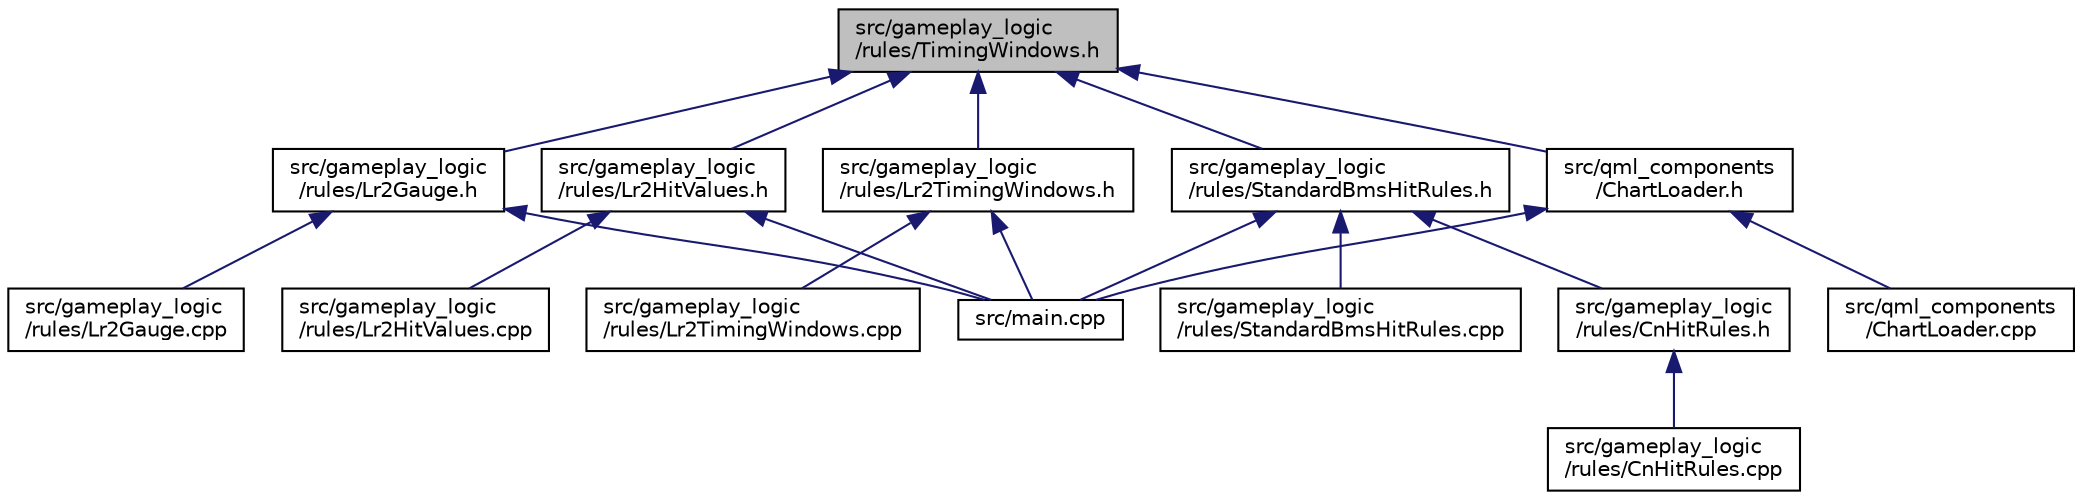 digraph "src/gameplay_logic/rules/TimingWindows.h"
{
 // LATEX_PDF_SIZE
  edge [fontname="Helvetica",fontsize="10",labelfontname="Helvetica",labelfontsize="10"];
  node [fontname="Helvetica",fontsize="10",shape=record];
  Node1 [label="src/gameplay_logic\l/rules/TimingWindows.h",height=0.2,width=0.4,color="black", fillcolor="grey75", style="filled", fontcolor="black",tooltip=" "];
  Node1 -> Node2 [dir="back",color="midnightblue",fontsize="10",style="solid",fontname="Helvetica"];
  Node2 [label="src/gameplay_logic\l/rules/Lr2Gauge.h",height=0.2,width=0.4,color="black", fillcolor="white", style="filled",URL="$Lr2Gauge_8h.html",tooltip=" "];
  Node2 -> Node3 [dir="back",color="midnightblue",fontsize="10",style="solid",fontname="Helvetica"];
  Node3 [label="src/gameplay_logic\l/rules/Lr2Gauge.cpp",height=0.2,width=0.4,color="black", fillcolor="white", style="filled",URL="$Lr2Gauge_8cpp.html",tooltip=" "];
  Node2 -> Node4 [dir="back",color="midnightblue",fontsize="10",style="solid",fontname="Helvetica"];
  Node4 [label="src/main.cpp",height=0.2,width=0.4,color="black", fillcolor="white", style="filled",URL="$main_8cpp.html",tooltip=" "];
  Node1 -> Node5 [dir="back",color="midnightblue",fontsize="10",style="solid",fontname="Helvetica"];
  Node5 [label="src/gameplay_logic\l/rules/Lr2HitValues.h",height=0.2,width=0.4,color="black", fillcolor="white", style="filled",URL="$Lr2HitValues_8h.html",tooltip=" "];
  Node5 -> Node6 [dir="back",color="midnightblue",fontsize="10",style="solid",fontname="Helvetica"];
  Node6 [label="src/gameplay_logic\l/rules/Lr2HitValues.cpp",height=0.2,width=0.4,color="black", fillcolor="white", style="filled",URL="$Lr2HitValues_8cpp.html",tooltip=" "];
  Node5 -> Node4 [dir="back",color="midnightblue",fontsize="10",style="solid",fontname="Helvetica"];
  Node1 -> Node7 [dir="back",color="midnightblue",fontsize="10",style="solid",fontname="Helvetica"];
  Node7 [label="src/gameplay_logic\l/rules/Lr2TimingWindows.h",height=0.2,width=0.4,color="black", fillcolor="white", style="filled",URL="$Lr2TimingWindows_8h.html",tooltip=" "];
  Node7 -> Node8 [dir="back",color="midnightblue",fontsize="10",style="solid",fontname="Helvetica"];
  Node8 [label="src/gameplay_logic\l/rules/Lr2TimingWindows.cpp",height=0.2,width=0.4,color="black", fillcolor="white", style="filled",URL="$Lr2TimingWindows_8cpp.html",tooltip=" "];
  Node7 -> Node4 [dir="back",color="midnightblue",fontsize="10",style="solid",fontname="Helvetica"];
  Node1 -> Node9 [dir="back",color="midnightblue",fontsize="10",style="solid",fontname="Helvetica"];
  Node9 [label="src/gameplay_logic\l/rules/StandardBmsHitRules.h",height=0.2,width=0.4,color="black", fillcolor="white", style="filled",URL="$StandardBmsHitRules_8h.html",tooltip=" "];
  Node9 -> Node10 [dir="back",color="midnightblue",fontsize="10",style="solid",fontname="Helvetica"];
  Node10 [label="src/gameplay_logic\l/rules/CnHitRules.h",height=0.2,width=0.4,color="black", fillcolor="white", style="filled",URL="$CnHitRules_8h.html",tooltip=" "];
  Node10 -> Node11 [dir="back",color="midnightblue",fontsize="10",style="solid",fontname="Helvetica"];
  Node11 [label="src/gameplay_logic\l/rules/CnHitRules.cpp",height=0.2,width=0.4,color="black", fillcolor="white", style="filled",URL="$CnHitRules_8cpp.html",tooltip=" "];
  Node9 -> Node12 [dir="back",color="midnightblue",fontsize="10",style="solid",fontname="Helvetica"];
  Node12 [label="src/gameplay_logic\l/rules/StandardBmsHitRules.cpp",height=0.2,width=0.4,color="black", fillcolor="white", style="filled",URL="$StandardBmsHitRules_8cpp.html",tooltip=" "];
  Node9 -> Node4 [dir="back",color="midnightblue",fontsize="10",style="solid",fontname="Helvetica"];
  Node1 -> Node13 [dir="back",color="midnightblue",fontsize="10",style="solid",fontname="Helvetica"];
  Node13 [label="src/qml_components\l/ChartLoader.h",height=0.2,width=0.4,color="black", fillcolor="white", style="filled",URL="$ChartLoader_8h.html",tooltip=" "];
  Node13 -> Node4 [dir="back",color="midnightblue",fontsize="10",style="solid",fontname="Helvetica"];
  Node13 -> Node14 [dir="back",color="midnightblue",fontsize="10",style="solid",fontname="Helvetica"];
  Node14 [label="src/qml_components\l/ChartLoader.cpp",height=0.2,width=0.4,color="black", fillcolor="white", style="filled",URL="$ChartLoader_8cpp.html",tooltip=" "];
}
